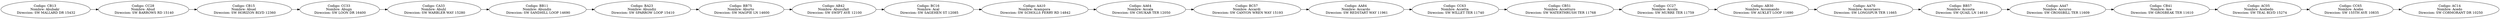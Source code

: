 digraph G{
 rankdir=LR;

93824997081280->93824997081440;
93824997081280[label="Codigo: CB13 \nNombre: Abubakr \n Direccion: SW MALLARD DR 15432"];
93824997081440->93824997081664;
93824997081440[label="Codigo: CC28 \nNombre: Abud \n Direccion: SW BARROWS RD 15140"];
93824997081664->93824997081888;
93824997081664[label="Codigo: CB15 \nNombre: Abuel \n Direccion: SW HORIZON BLVD 12360"];
93824997081888->93824997082032;
93824997081888[label="Codigo: CC33 \nNombre: Abugn \n Direccion: SW LOON DR 16400"];
93824997082032->93824997082176;
93824997082032[label="Codigo: CA33 \nNombre: Abuhl \n Direccion: SW WARBLER WAY 15280"];
93824997082176->93824997082320;
93824997082176[label="Codigo: BB11 \nNombre: Abundis \n Direccion: SW SANDHILL LOOP 14690"];
93824997082320->93824997082464;
93824997082320[label="Codigo: BA23 \nNombre: Abundiz \n Direccion: SW SPARROW LOOP 15410"];
93824997082464->93824997081024;
93824997082464[label="Codigo: BB75 \nNombre: Aburto \n Direccion: SW MAGPIE LN 14600"];
93824997081024->93824997082752;
93824997081024[label="Codigo: AB42 \nNombre: Abusufait \n Direccion: SW SWIFT AVE 12100"];
93824997082752->93824997026304;
93824997082752[label="Codigo: BC16 \nNombre: Acal \n Direccion: SW SAGEHEN ST 12085"];
93824997026304->93824997083056;
93824997026304[label="Codigo: AA10 \nNombre: Acampora \n Direccion: SW SCHOLLS FERRY RD 14842"];
93824997083056->93824997083200;
93824997083056[label="Codigo: AA64 \nNombre: Accala \n Direccion: SW CHUKAR TER 12050"];
93824997083200->93824997093024;
93824997083200[label="Codigo: BC57 \nNombre: Accardi \n Direccion: SW CANYON WREN WAY 15193"];
93824997093024->93824997093136;
93824997093024[label="Codigo: AA84 \nNombre: Accardo \n Direccion: SW REDSTART WAY 11961"];
93824997093136->93824997083008;
93824997093136[label="Codigo: CC63 \nNombre: Accetta \n Direccion: SW WILLET TER 11740"];
93824997083008->93824997093440;
93824997083008[label="Codigo: CB51 \nNombre: Accetturo \n Direccion: SW WATERTHRUSH TER 11768"];
93824997093440->93824997081072;
93824997093440[label="Codigo: CC27 \nNombre: Accola \n Direccion: SW MURRE TER 11759"];
93824997081072->93824997093680;
93824997081072[label="Codigo: AB30 \nNombre: Accomando \n Direccion: SW AUKLET LOOP 11690"];
93824997093680->93824997093872;
93824997093680[label="Codigo: AA70 \nNombre: Accornero \n Direccion: SW LONGSPUR TER 11665"];
93824997093872->93824997094016;
93824997093872[label="Codigo: BB57 \nNombre: Accosta \n Direccion: SW QUAIL LN 14610"];
93824997094016->93824997094160;
93824997094016[label="Codigo: AA47 \nNombre: Accurso \n Direccion: SW CROSSBILL TER 11609"];
93824997094160->93824997094304;
93824997094160[label="Codigo: CB41 \nNombre: Ace \n Direccion: SW GROSBEAK TER 11610"];
93824997094304->93824997094448;
93824997094304[label="Codigo: AC05 \nNombre: Acebedo \n Direccion: SW TEAL BLVD 15274"];
93824997094448->93824997079264;
93824997094448[label="Codigo: CC65 \nNombre: Acebo \n Direccion: SW 155TH AVE 10835"];
93824997079264[label="Codigo: AC14 \nNombre: Acedo \n Direccion: SW CORMORANT DR 10250"];
}
